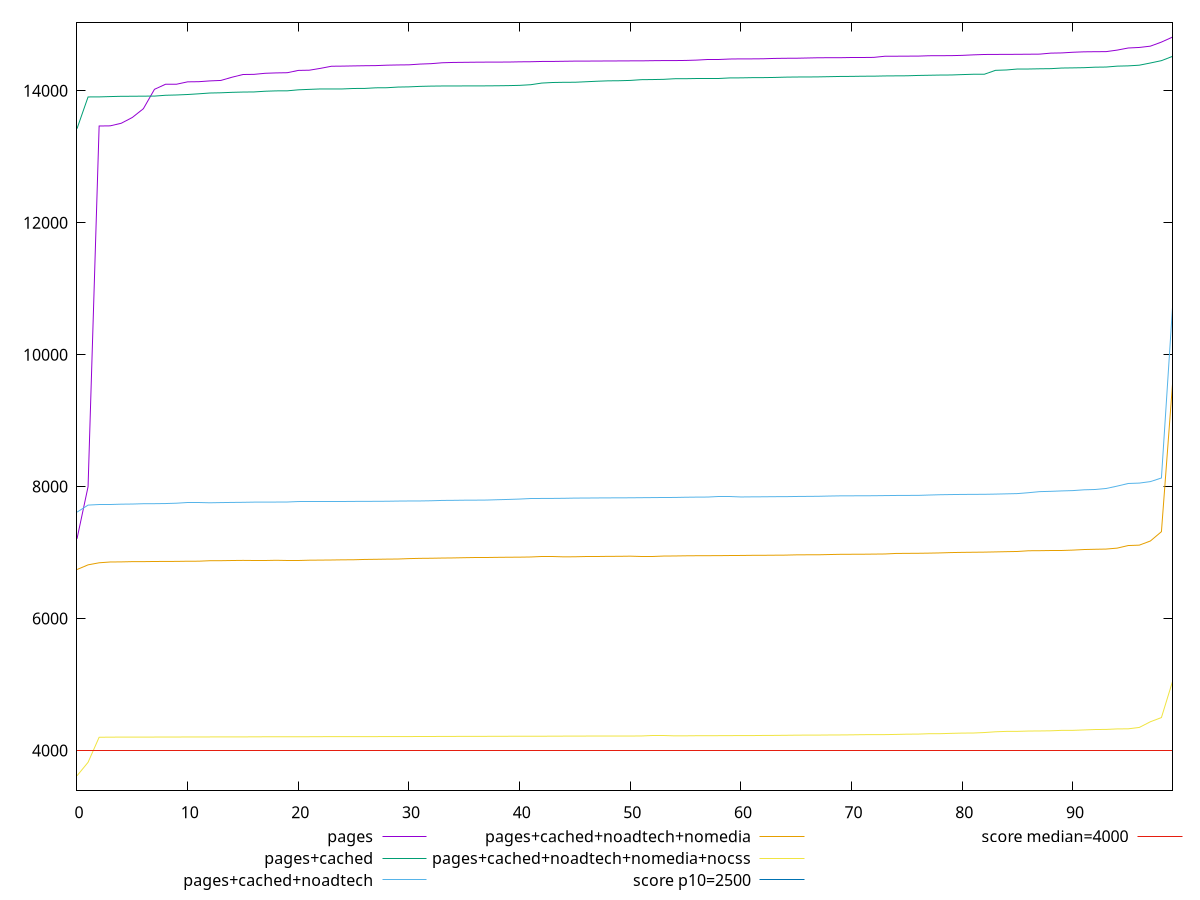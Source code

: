 reset

$pages <<EOF
0 7208.4749999999985
1 7999.172500000001
2 13466.6502
3 13468.968999999997
4 13508.349999999999
5 13596.214
6 13729.341500000002
7 14022.8095
8 14099.554
9 14100.296000000002
10 14136.226
11 14138.412499999999
12 14150.313
13 14157.2925
14 14205.8485
15 14247.328999999998
16 14249.640500000001
17 14265.719500000003
18 14271.595499999998
19 14274.4735
20 14309.429500000002
21 14312.701000000001
22 14340.514
23 14372.588800000001
24 14374.443000000005
25 14377.591899999996
26 14380.3295
27 14382.338000000003
28 14388.591499999999
29 14392.0835
30 14394.034250000002
31 14405.4175
32 14411.639
33 14425.319
34 14430.142500000002
35 14431.9655
36 14433.878000000004
37 14435.0449
38 14435.584399999996
39 14436.217
40 14439.541999999998
41 14440.910000000002
42 14445.030500000004
43 14445.564499999999
44 14448.014050000002
45 14450.361
46 14450.677650000001
47 14451.570000000003
48 14452.4688
49 14453.223000000002
50 14454.109150000004
51 14454.321500000002
52 14456.920000000002
53 14458.474499999997
54 14458.607500000002
55 14460.474749999996
56 14465.609500000002
57 14468.106000000003
58 14468.139000000001
59 14482.124499999998
60 14484.166000000001
61 14484.335
62 14485.885
63 14490.975000000002
64 14493.342849999997
65 14494.058500000003
66 14497.587
67 14501.2555
68 14501.8735
69 14502.075
70 14503.187999999998
71 14503.198499999999
72 14506.909
73 14523.977149999995
74 14524.555199999999
75 14525.747500000001
76 14526.172499999995
77 14531.826050000001
78 14532.5815
79 14533.2745
80 14537.456000000002
81 14545.2275
82 14550.908000000001
83 14551.927849999996
84 14552.483500000002
85 14553.485999999997
86 14554.802499999998
87 14556.268
88 14571.340499999998
89 14574.601000000002
90 14584.729500000001
91 14591.044500000002
92 14592.980999999998
93 14594.090499999998
94 14617.237000000001
95 14649.190499999999
96 14657.365000000002
97 14677.0135
98 14738.899
99 14814.8325
EOF

$pagesCached <<EOF
0 13425.940000000002
1 13907.209499999997
2 13907.830000000002
3 13912.735300000002
4 13917.019500000002
5 13917.565999999999
6 13919.227850000001
7 13919.891950000005
8 13932.6185
9 13936.982000000002
10 13944.192499999997
11 13954.734
12 13966.708499999995
13 13970.127999999997
14 13977.016500000002
15 13981.311000000002
16 13983.038999999999
17 13993.807500000003
18 13999.239999999998
19 13999.915900000004
20 14014.985499999999
21 14022.040499999997
22 14028.384499999998
23 14028.500999999997
24 14028.585000000003
25 14035.468000000004
26 14036.338
27 14045.626999999997
28 14046.817999999997
29 14056.878
30 14059.916300000003
31 14067.353
32 14071.288999999997
33 14073.199500000006
34 14073.660999999996
35 14074.165
36 14074.2775
37 14075.213999999996
38 14076.633499999998
39 14078.882500000003
40 14082.913499999997
41 14092.442000000003
42 14117.582000000002
43 14126.185999999998
44 14129.168299999998
45 14129.9165
46 14137.466650000002
47 14145.344200000003
48 14151.354000000007
49 14152.946499999998
50 14157.735499999995
51 14168.996999999996
52 14170.875500000002
53 14173.934500000001
54 14183.213
55 14183.664000000004
56 14186.606500000002
57 14187.493000000002
58 14187.534499999998
59 14195.6525
60 14196.480500000001
61 14199.545
62 14200.1462
63 14202.671999999999
64 14207.242199999997
65 14209.4228
66 14209.772149999999
67 14211.408199999998
68 14214.592499999999
69 14217.9323
70 14218.856049999999
71 14221.487899999998
72 14221.997999999998
73 14225.570000000003
74 14226.8285
75 14227.820500000005
76 14233.0485
77 14236.035000000003
78 14239.002499999999
79 14240.074999999997
80 14245.942000000003
81 14251.192000000003
82 14251.558
83 14310.424499999997
84 14316.204999999998
85 14330.637
86 14330.675000000003
87 14333.933000000003
88 14335.992500000004
89 14345.513499999997
90 14347.803
91 14350.737000000001
92 14358.249499999998
93 14360.518999999998
94 14374.109999999997
95 14378.267000000003
96 14388.507000000001
97 14421.725999999999
98 14457.372999999996
99 14522.558000000005
EOF

$pagesCachedNoadtech <<EOF
0 7613.0380000000005
1 7719.842
2 7730.320000000002
3 7730.380999999999
4 7733.763999999998
5 7735.7075
6 7740.748000000001
7 7741.258499999997
8 7743.288499999999
9 7748.5779
10 7753.23895
11 7753.249999999997
12 7754.784849999999
13 7757.8330000000005
14 7760.0939
15 7761.8055
16 7764.728999999998
17 7764.8547499999995
18 7765.676649999999
19 7766.457900000001
20 7773.720749999999
21 7774.039499999999
22 7774.665899999998
23 7775.124499999999
24 7775.132299999999
25 7775.6668500000005
26 7776.303467087944
27 7776.966099999998
28 7777.99705
29 7780.70895
30 7782.02625
31 7782.590949999998
32 7785.4014499999985
33 7790.472
34 7791.852000000001
35 7794.0155
36 7794.707499999997
37 7796.063799999999
38 7801.243200000001
39 7805.670000000001
40 7811.336499999998
41 7819.523500000001
42 7820.3535
43 7821.068249999999
44 7822.717000000001
45 7825.906500000001
46 7826.802000000001
47 7828.110949999998
48 7829.212399999998
49 7829.654049999997
50 7830.590449999998
51 7832.161
52 7833.618049999999
53 7835.025149999999
54 7835.485500000001
55 7838.82035
56 7840.700150000001
57 7841.615099999999
58 7842.594250000002
59 7842.621499999999
60 7842.957149999998
61 7844.702499999998
62 7845.621399999999
63 7847.478999999999
64 7847.820350000002
65 7850.419300000001
66 7851.736
67 7853.110600000001
68 7857.04655
69 7859.9908
70 7860.6049
71 7860.84735
72 7861.948400000002
73 7863.87295
74 7865.627
75 7866.629999999999
76 7866.950350000001
77 7872.223600000001
78 7876.9196999999995
79 7879.630149999998
80 7881.373599999999
81 7882.5154999999995
82 7883.212999999997
83 7886.4095
84 7890.333049999999
85 7894.2055
86 7907.75475
87 7923.942499999999
88 7928.308249999998
89 7934.811499999999
90 7939.5914999999995
91 7951.460449999999
92 7956.175999999999
93 7971.5535
94 8007.62055
95 8047.3825
96 8053.33785
97 8075.906349999999
98 8130.72235
99 10713.421000000002
EOF

$pagesCachedNoadtechNomedia <<EOF
0 6743.173000000001
1 6813.798
2 6845.171000000002
3 6857.2406
4 6858.74085
5 6862.619000000001
6 6862.71435
7 6864.992850000001
8 6865.472849999998
9 6866.375299999999
10 6868.932850000002
11 6869.2841499999995
12 6876.5763499999985
13 6876.90095
14 6879.634999999999
15 6881.466499999999
16 6881.91495
17 6881.93555
18 6883.307199999999
19 6883.759399999999
20 6883.763200000001
21 6884.451550000002
22 6885.857800000001
23 6887.424449999999
24 6889.9839999999995
25 6891.0915
26 6895.862850000001
27 6898.0609
28 6900.677
29 6902.211499999999
30 6908.4365
31 6912.4130000000005
32 6914.035499999999
33 6916.999
34 6918.848499999999
35 6922.327249999999
36 6926.3785
37 6926.382549999998
38 6927.734499999999
39 6929.3909
40 6930.4365
41 6933.084000000001
42 6933.309400000002
43 6933.369699999999
44 6935.047599999999
45 6936.315000000001
46 6939.01467073413
47 6939.01795
48 6942.626
49 6943.218399999998
50 6945.508999999998
51 6946.4948
52 6946.5219499999985
53 6947.100999999999
54 6948.442338961976
55 6951.002400000001
56 6952.280950000001
57 6952.909449999999
58 6953.508449999999
59 6955.210000000001
60 6956.24575
61 6958.20415
62 6958.711500000001
63 6960.071999999999
64 6961.20055
65 6965.426000000001
66 6966.379150000001
67 6966.487
68 6970.280999999997
69 6973.560449999999
70 6974.343000000002
71 6974.9535
72 6976.842500000001
73 6978.576499999999
74 6986.6404
75 6988.1201
76 6989.169
77 6991.543099999999
78 6994.8855
79 7000.081499999999
80 7003.003500000001
81 7004.959500000001
82 7006.683849999999
83 7010.127999999999
84 7013.708499999999
85 7016.81175
86 7027.658300000001
87 7028.668
88 7031.257450000001
89 7031.742750000001
90 7037.4657499999985
91 7046.109000000001
92 7049.990999999998
93 7053.189999999999
94 7067.504999999999
95 7106.578000000001
96 7112.568499999999
97 7175.511499999998
98 7316.927500000002
99 9552.307499999999
EOF

$pagesCachedNoadtechNomediaNocss <<EOF
0 3616.318
1 3820.4334999999996
2 4199.978499999999
3 4202.12195
4 4202.194299999999
5 4202.3568
6 4202.713500000001
7 4203.1762
8 4203.723999999999
9 4204.027749999999
10 4204.3608
11 4204.847900000001
12 4205.097
13 4205.38645
14 4205.7733
15 4205.891
16 4206.458999999999
17 4207.453599999999
18 4207.776099999999
19 4207.9115
20 4208.074400000001
21 4208.182149999999
22 4209.1245
23 4209.452649999999
24 4209.538600000001
25 4209.774500000001
26 4209.991900000001
27 4210.188
28 4210.2925
29 4210.4042
30 4211.0495
31 4211.5567
32 4211.9285
33 4212.578699999999
34 4213.068499999999
35 4213.6675
36 4213.951500000001
37 4214.192000000001
38 4214.736499999999
39 4215.323
40 4215.395400000001
41 4215.852499999999
42 4215.967000000001
43 4216.604000000001
44 4217.33395
45 4218.022500000001
46 4218.331
47 4218.407500000001
48 4218.468999999999
49 4218.883500000001
50 4218.99875
51 4219.7124
52 4220.972600000001
53 4221.00825
54 4221.526500000002
55 4221.924500000001
56 4223.6106
57 4223.7053
58 4224.3586
59 4225.125399999999
60 4225.7861
61 4225.878000000001
62 4227.5767
63 4228.4298
64 4229.958199999999
65 4231.9517
66 4232.9847500000005
67 4233.124
68 4234.620800000001
69 4235.449
70 4236.8784
71 4239.397499999999
72 4240.009700000001
73 4240.38695
74 4243.083
75 4247.2119999999995
76 4248.077499999999
77 4254.1095000000005
78 4254.491999999998
79 4259.502399999999
80 4263.3724999999995
81 4264.484600000001
82 4271.7335
83 4283.2029999999995
84 4289.261
85 4289.791499999999
86 4294.589999999999
87 4295.748
88 4298.1899
89 4304.829000000001
90 4304.912699999999
91 4311.154
92 4317.4779
93 4319.010300000002
94 4326.7358
95 4328.0790000000015
96 4349.174999999999
97 4435.3329
98 4499.043
99 5045.494000000001
EOF

set key outside below
set xrange [0:99]
set yrange [3392.34771:15038.80279]
set trange [3392.34771:15038.80279]
set terminal svg size 640, 580 enhanced background rgb 'white'
set output "report_00019_2021-02-10T18-14-37.922Z//largest-contentful-paint/comparison/sorted/all_raw.svg"

plot $pages title "pages" with line, \
     $pagesCached title "pages+cached" with line, \
     $pagesCachedNoadtech title "pages+cached+noadtech" with line, \
     $pagesCachedNoadtechNomedia title "pages+cached+noadtech+nomedia" with line, \
     $pagesCachedNoadtechNomediaNocss title "pages+cached+noadtech+nomedia+nocss" with line, \
     2500 title "score p10=2500", \
     4000 title "score median=4000"

reset
